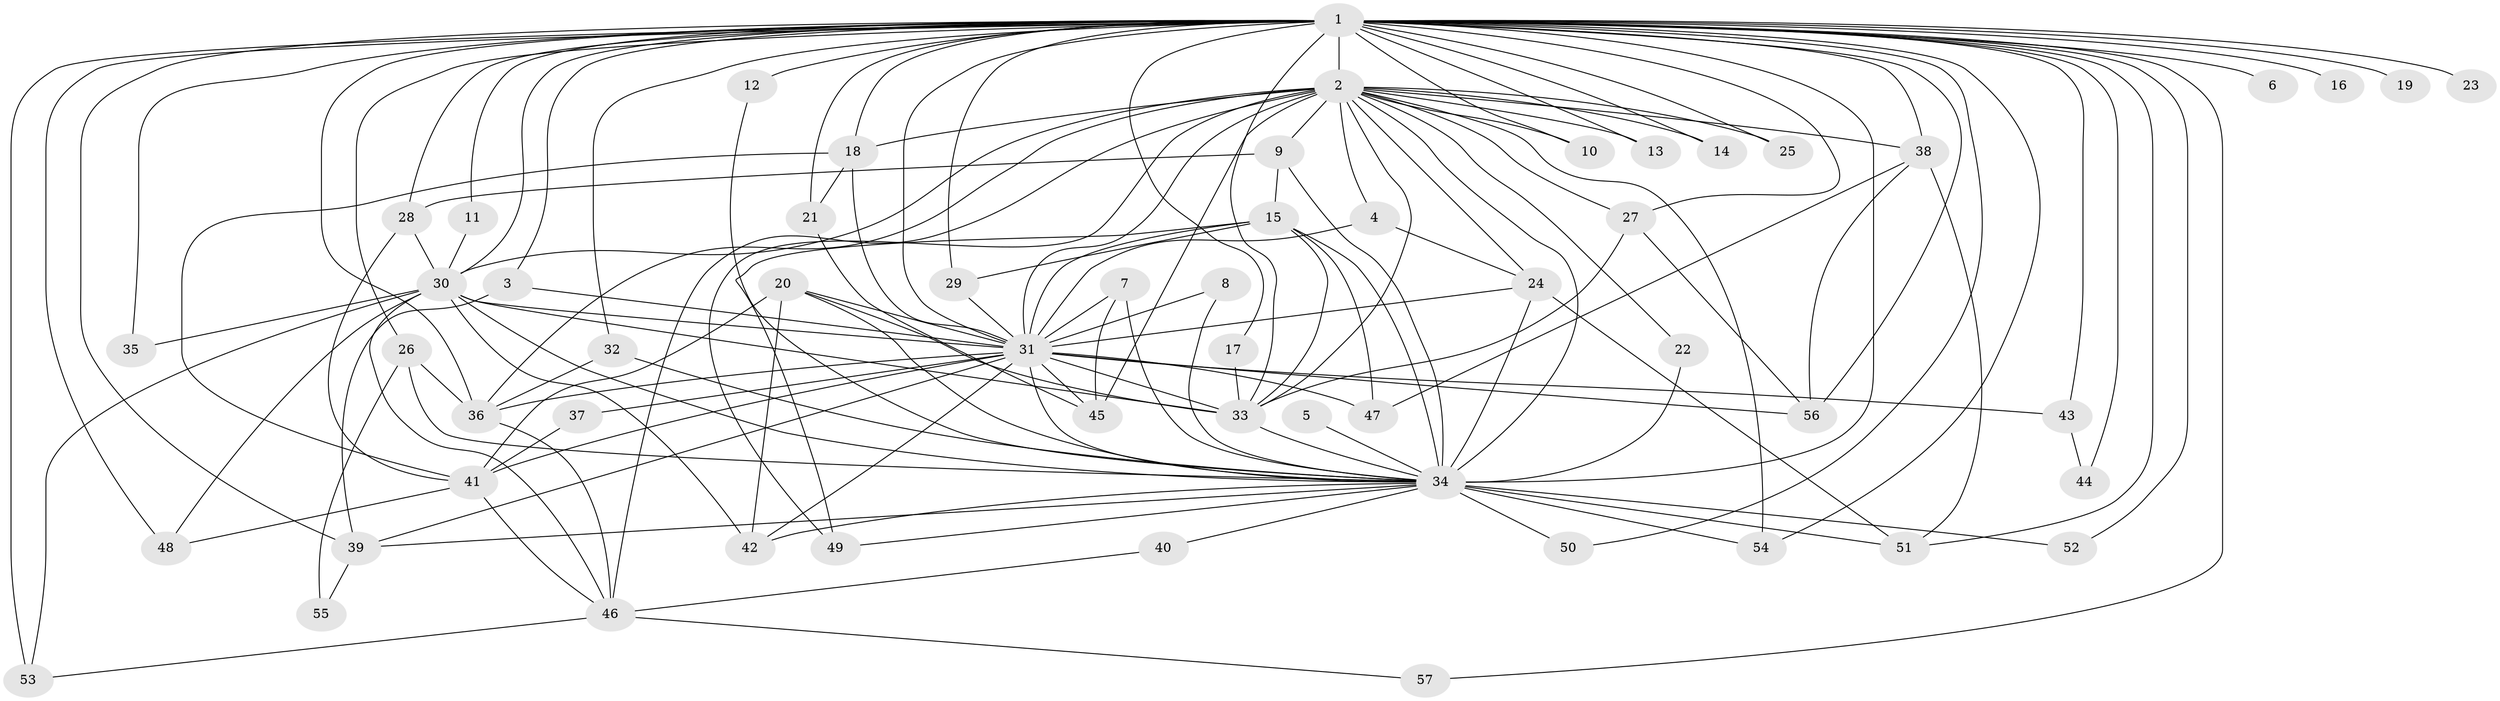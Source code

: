 // original degree distribution, {13: 0.008771929824561403, 18: 0.017543859649122806, 28: 0.008771929824561403, 24: 0.017543859649122806, 21: 0.008771929824561403, 17: 0.008771929824561403, 30: 0.008771929824561403, 22: 0.008771929824561403, 3: 0.18421052631578946, 4: 0.13157894736842105, 2: 0.5175438596491229, 6: 0.008771929824561403, 5: 0.06140350877192982, 9: 0.008771929824561403}
// Generated by graph-tools (version 1.1) at 2025/49/03/09/25 03:49:35]
// undirected, 57 vertices, 143 edges
graph export_dot {
graph [start="1"]
  node [color=gray90,style=filled];
  1;
  2;
  3;
  4;
  5;
  6;
  7;
  8;
  9;
  10;
  11;
  12;
  13;
  14;
  15;
  16;
  17;
  18;
  19;
  20;
  21;
  22;
  23;
  24;
  25;
  26;
  27;
  28;
  29;
  30;
  31;
  32;
  33;
  34;
  35;
  36;
  37;
  38;
  39;
  40;
  41;
  42;
  43;
  44;
  45;
  46;
  47;
  48;
  49;
  50;
  51;
  52;
  53;
  54;
  55;
  56;
  57;
  1 -- 2 [weight=5.0];
  1 -- 3 [weight=1.0];
  1 -- 6 [weight=2.0];
  1 -- 10 [weight=1.0];
  1 -- 11 [weight=1.0];
  1 -- 12 [weight=2.0];
  1 -- 13 [weight=1.0];
  1 -- 14 [weight=1.0];
  1 -- 16 [weight=2.0];
  1 -- 17 [weight=1.0];
  1 -- 18 [weight=1.0];
  1 -- 19 [weight=2.0];
  1 -- 21 [weight=2.0];
  1 -- 23 [weight=2.0];
  1 -- 25 [weight=1.0];
  1 -- 26 [weight=2.0];
  1 -- 27 [weight=1.0];
  1 -- 28 [weight=1.0];
  1 -- 29 [weight=1.0];
  1 -- 30 [weight=5.0];
  1 -- 31 [weight=5.0];
  1 -- 32 [weight=1.0];
  1 -- 33 [weight=4.0];
  1 -- 34 [weight=8.0];
  1 -- 35 [weight=1.0];
  1 -- 36 [weight=1.0];
  1 -- 38 [weight=3.0];
  1 -- 39 [weight=1.0];
  1 -- 43 [weight=2.0];
  1 -- 44 [weight=1.0];
  1 -- 48 [weight=2.0];
  1 -- 50 [weight=1.0];
  1 -- 51 [weight=1.0];
  1 -- 52 [weight=1.0];
  1 -- 53 [weight=2.0];
  1 -- 54 [weight=1.0];
  1 -- 56 [weight=2.0];
  1 -- 57 [weight=1.0];
  2 -- 4 [weight=1.0];
  2 -- 9 [weight=2.0];
  2 -- 10 [weight=1.0];
  2 -- 13 [weight=1.0];
  2 -- 14 [weight=1.0];
  2 -- 18 [weight=2.0];
  2 -- 22 [weight=1.0];
  2 -- 24 [weight=1.0];
  2 -- 25 [weight=1.0];
  2 -- 27 [weight=1.0];
  2 -- 30 [weight=1.0];
  2 -- 31 [weight=1.0];
  2 -- 33 [weight=1.0];
  2 -- 34 [weight=3.0];
  2 -- 36 [weight=1.0];
  2 -- 38 [weight=1.0];
  2 -- 45 [weight=1.0];
  2 -- 46 [weight=2.0];
  2 -- 49 [weight=2.0];
  2 -- 54 [weight=1.0];
  3 -- 31 [weight=1.0];
  3 -- 39 [weight=1.0];
  4 -- 24 [weight=1.0];
  4 -- 31 [weight=1.0];
  5 -- 34 [weight=1.0];
  7 -- 31 [weight=1.0];
  7 -- 34 [weight=1.0];
  7 -- 45 [weight=1.0];
  8 -- 31 [weight=1.0];
  8 -- 34 [weight=1.0];
  9 -- 15 [weight=1.0];
  9 -- 28 [weight=1.0];
  9 -- 34 [weight=1.0];
  11 -- 30 [weight=1.0];
  12 -- 34 [weight=1.0];
  15 -- 29 [weight=1.0];
  15 -- 31 [weight=1.0];
  15 -- 33 [weight=1.0];
  15 -- 34 [weight=1.0];
  15 -- 47 [weight=1.0];
  15 -- 49 [weight=1.0];
  17 -- 33 [weight=1.0];
  18 -- 21 [weight=1.0];
  18 -- 31 [weight=1.0];
  18 -- 41 [weight=1.0];
  20 -- 31 [weight=1.0];
  20 -- 33 [weight=1.0];
  20 -- 34 [weight=1.0];
  20 -- 41 [weight=1.0];
  20 -- 42 [weight=1.0];
  21 -- 45 [weight=1.0];
  22 -- 34 [weight=1.0];
  24 -- 31 [weight=1.0];
  24 -- 34 [weight=1.0];
  24 -- 51 [weight=1.0];
  26 -- 34 [weight=1.0];
  26 -- 36 [weight=2.0];
  26 -- 55 [weight=1.0];
  27 -- 33 [weight=1.0];
  27 -- 56 [weight=1.0];
  28 -- 30 [weight=1.0];
  28 -- 41 [weight=1.0];
  29 -- 31 [weight=1.0];
  30 -- 31 [weight=1.0];
  30 -- 33 [weight=1.0];
  30 -- 34 [weight=2.0];
  30 -- 35 [weight=1.0];
  30 -- 42 [weight=1.0];
  30 -- 46 [weight=1.0];
  30 -- 48 [weight=1.0];
  30 -- 53 [weight=1.0];
  31 -- 33 [weight=1.0];
  31 -- 34 [weight=2.0];
  31 -- 36 [weight=1.0];
  31 -- 37 [weight=1.0];
  31 -- 39 [weight=1.0];
  31 -- 41 [weight=1.0];
  31 -- 42 [weight=1.0];
  31 -- 43 [weight=1.0];
  31 -- 45 [weight=1.0];
  31 -- 47 [weight=1.0];
  31 -- 56 [weight=1.0];
  32 -- 34 [weight=1.0];
  32 -- 36 [weight=1.0];
  33 -- 34 [weight=2.0];
  34 -- 39 [weight=1.0];
  34 -- 40 [weight=1.0];
  34 -- 42 [weight=1.0];
  34 -- 49 [weight=1.0];
  34 -- 50 [weight=1.0];
  34 -- 51 [weight=1.0];
  34 -- 52 [weight=1.0];
  34 -- 54 [weight=1.0];
  36 -- 46 [weight=1.0];
  37 -- 41 [weight=1.0];
  38 -- 47 [weight=1.0];
  38 -- 51 [weight=1.0];
  38 -- 56 [weight=1.0];
  39 -- 55 [weight=1.0];
  40 -- 46 [weight=1.0];
  41 -- 46 [weight=1.0];
  41 -- 48 [weight=1.0];
  43 -- 44 [weight=1.0];
  46 -- 53 [weight=1.0];
  46 -- 57 [weight=1.0];
}
